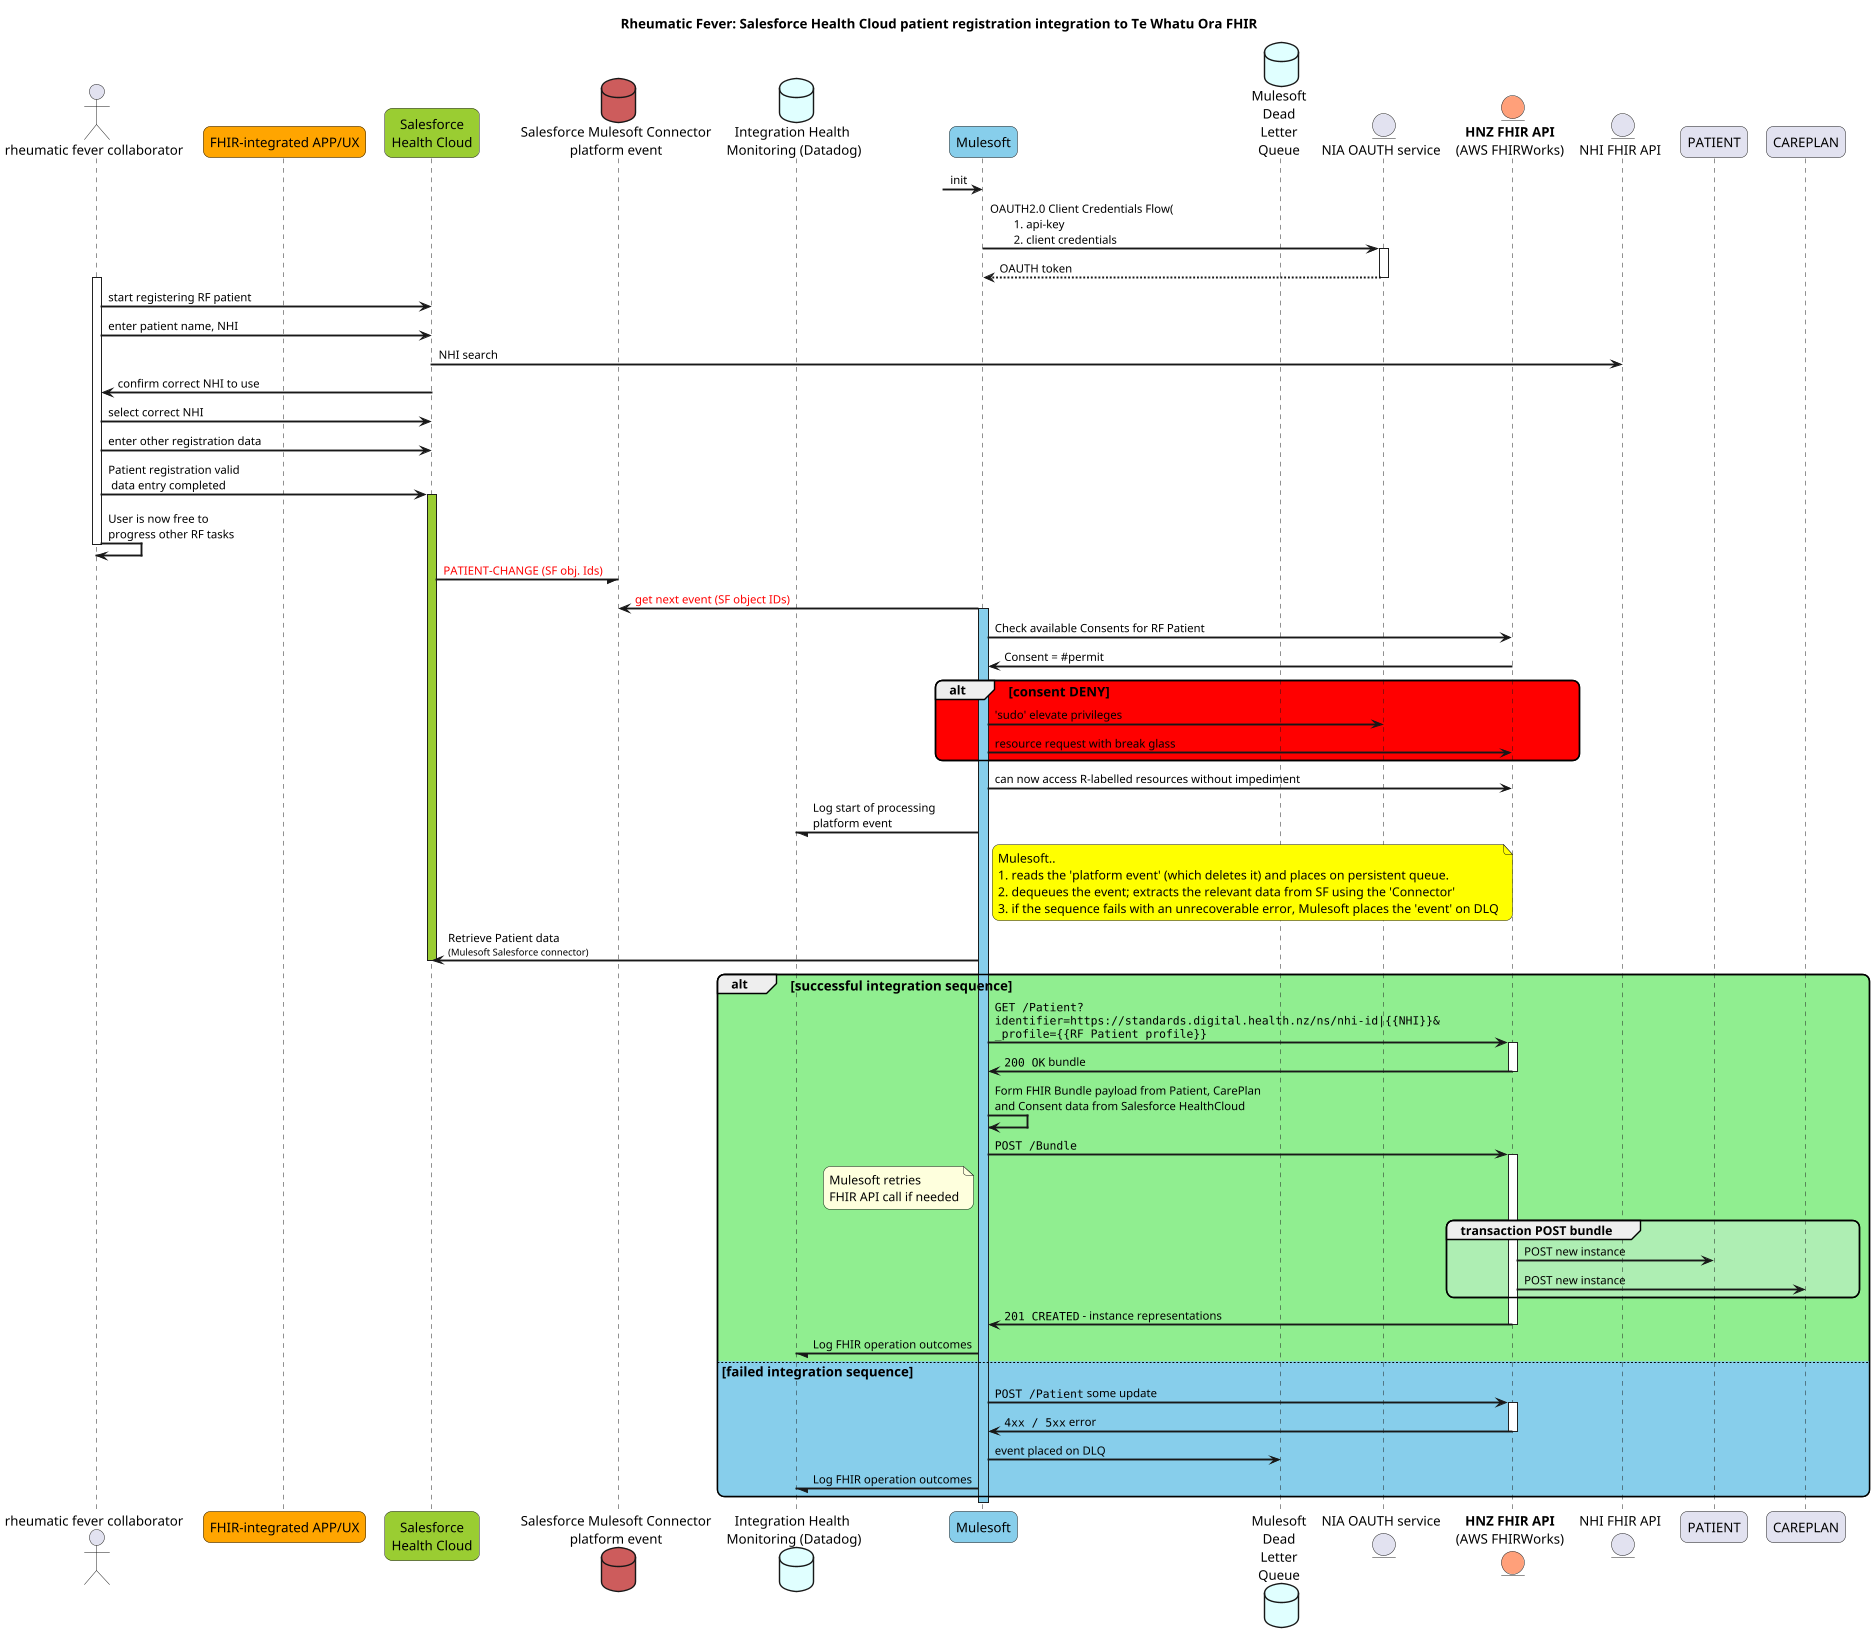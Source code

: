 @startuml seq-SF-to-FHIR-integration


autonumber "<b> 00"

skinparam ArrowFontSize 16
skinparam BoxPadding 10
skinparam dpi 400
skinparam MaxMessageSize 350
skinparam NoteFontSize 13
skinparam ParticipantPadding 5
skinparam responseMessageBelowArrow true
skinparam roundcorner 15
skinparam sequenceArrowThickness 2
skinparam SequenceMessageAlignment left
skinparam ArrowFontSize 12
skinparam sequenceStyle uml2
skinparam sequencegroupfontsize 14
' semi-transparent sequence groups!
' see https://sarafian.github.io/tips/2021/03/11/plantuml-tips-tricks-1.html#:~:text=responseMessageBelowArrow-,Semi,-transparent%20group%20backgrounds
skinparam SequenceGroupBodyBackgroundColor #EEEEFF50

scale max 450 width


'' ** page 1
title "Rheumatic Fever: Salesforce Health Cloud patient registration integration to Te Whatu Ora FHIR"

actor "rheumatic fever collaborator" as USER
participant "FHIR-integrated APP/UX" as APIC #Orange
participant "Salesforce\nHealth Cloud" as OLLIE #YellowGreen
database "Salesforce Mulesoft Connector\nplatform event" as SHIFTER #IndianRed
database "Integration Health \nMonitoring (Datadog)" as WATCHDOG #LightCyan
participant "Mulesoft" as TILLY #SkyBlue

database "Mulesoft\nDead\nLetter\nQueue" as DLQ #LightCyan

  entity "NIA OAUTH service" as WICKET
  entity "**HNZ FHIR API**\n(AWS FHIRWorks)" as FHIR #LightSalmon


entity "NHI FHIR API" as NHI

autonumber stop

?-> TILLY: init
TILLY -> WICKET++: OAUTH2.0 Client Credentials Flow(\n\t1. api-key\n\t2. client credentials 
return OAUTH token

activate USER
USER -> OLLIE: start registering RF patient 
USER -> OLLIE: enter patient name, NHI 
OLLIE -> NHI: NHI search
OLLIE -> USER: confirm correct NHI to use
USER -> OLLIE: select correct NHI
USER -> OLLIE: enter other registration data
USER -> OLLIE++ #YellowGreen: Patient registration valid\n data entry completed

USER -> USER:  User is now free to \nprogress other RF tasks
deactivate USER

OLLIE -/ SHIFTER #IndianRed: <color:red>PATIENT-CHANGE (SF obj. Ids)
'note right of SHIFTER #Yellow: Platform events stored \nfor up to 3 days for replay if needed
TILLY -> SHIFTER #SkyBlue: <color:red>get next event (SF object IDs)
activate TILLY #SkyBlue


TILLY -> FHIR: Check available Consents for RF Patient
FHIR -> TILLY: Consent = #permit

alt #Red consent DENY
  TILLY -> WICKET: 'sudo' elevate privileges
  TILLY -> FHIR: resource request with break glass
end

TILLY -> FHIR: can now access R-labelled resources without impediment 



TILLY -/ WATCHDOG: Log start of processing \nplatform event

note right of TILLY #Yellow
  Mulesoft..
  1. reads the 'platform event' (which deletes it) and places on persistent queue.
  2. dequeues the event; extracts the relevant data from SF using the 'Connector'
  3. if the sequence fails with an unrecoverable error, Mulesoft places the 'event' on DLQ
endnote

TILLY -> OLLIE: Retrieve Patient data \n<size:10>(Mulesoft Salesforce connector)
deactivate OLLIE

alt #LightGreen successful integration sequence

  TILLY -> FHIR++: ""GET /Patient?""\n""identifier=https://standards.digital.health.nz/ns/nhi-id|{{NHI}}&""\n""_profile={{RF Patient profile}}""
  FHIR -> TILLY--: ""200 OK"" bundle

  TILLY -> TILLY: Form FHIR Bundle payload from Patient, CarePlan \nand Consent data from Salesforce HealthCloud
  TILLY -> FHIR++: ""POST /Bundle""
  note left of TILLY: Mulesoft retries \nFHIR API call if needed
  group transaction POST bundle
    FHIR -> PATIENT: POST new instance
    FHIR -> CAREPLAN: POST new instance
  end

  FHIR -> TILLY--: ""201 CREATED"" - instance representations 
  TILLY -/ WATCHDOG: Log FHIR operation outcomes

else #SkyBlue failed integration sequence

  TILLY -> FHIR++: ""POST /Patient"" some update
  FHIR -> TILLY--: ""4xx / 5xx"" error

  TILLY -> DLQ: event placed on DLQ
  TILLY -/ WATCHDOG: Log FHIR operation outcomes
end


deactivate TILLY 


@enduml